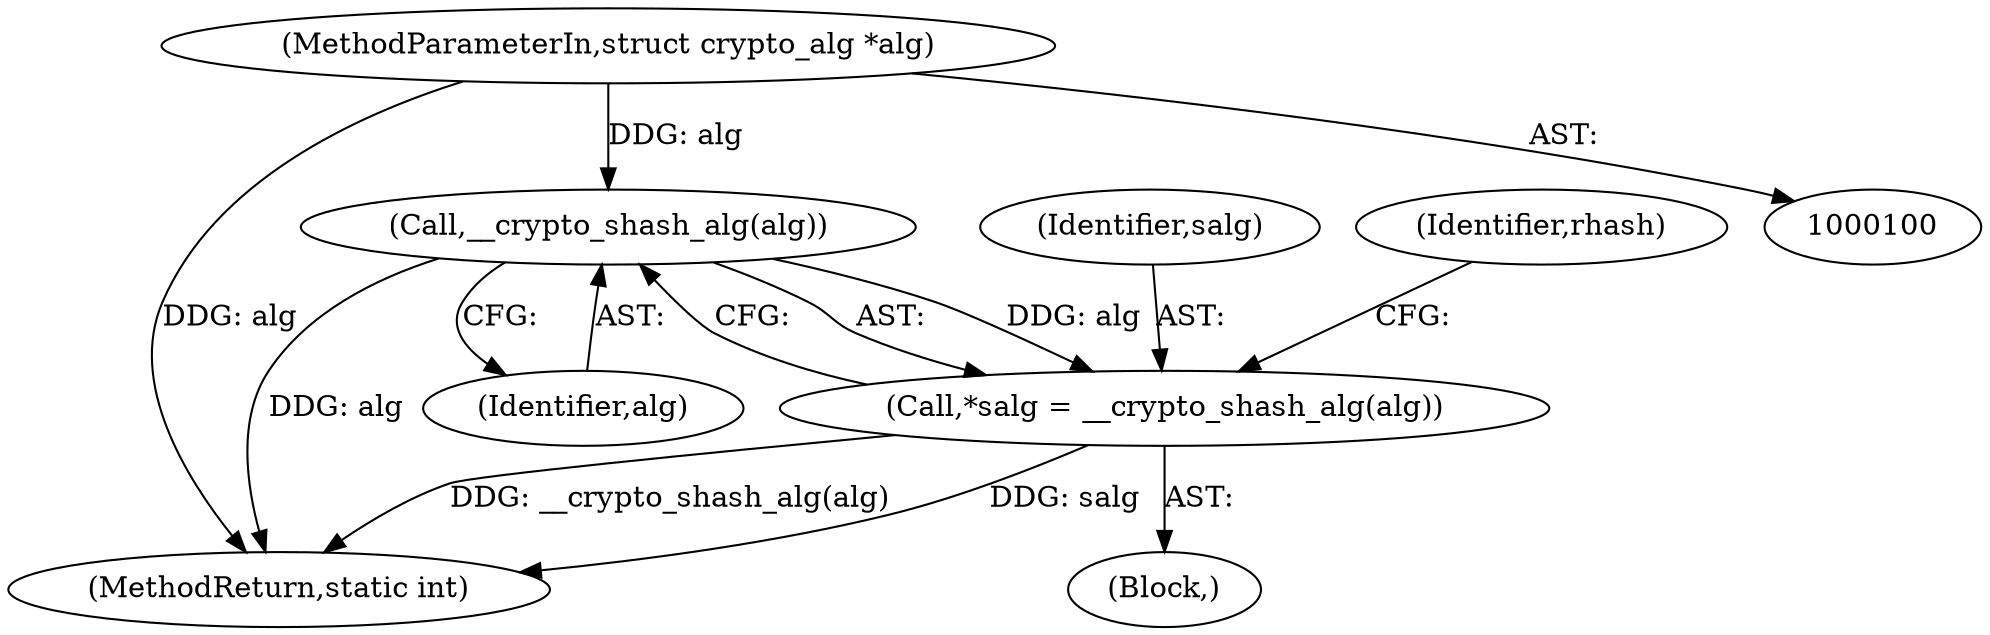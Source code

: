digraph "0_linux_9a5467bf7b6e9e02ec9c3da4e23747c05faeaac6_10@API" {
"1000108" [label="(Call,__crypto_shash_alg(alg))"];
"1000102" [label="(MethodParameterIn,struct crypto_alg *alg)"];
"1000106" [label="(Call,*salg = __crypto_shash_alg(alg))"];
"1000106" [label="(Call,*salg = __crypto_shash_alg(alg))"];
"1000148" [label="(MethodReturn,static int)"];
"1000108" [label="(Call,__crypto_shash_alg(alg))"];
"1000103" [label="(Block,)"];
"1000107" [label="(Identifier,salg)"];
"1000112" [label="(Identifier,rhash)"];
"1000102" [label="(MethodParameterIn,struct crypto_alg *alg)"];
"1000109" [label="(Identifier,alg)"];
"1000108" -> "1000106"  [label="AST: "];
"1000108" -> "1000109"  [label="CFG: "];
"1000109" -> "1000108"  [label="AST: "];
"1000106" -> "1000108"  [label="CFG: "];
"1000108" -> "1000148"  [label="DDG: alg"];
"1000108" -> "1000106"  [label="DDG: alg"];
"1000102" -> "1000108"  [label="DDG: alg"];
"1000102" -> "1000100"  [label="AST: "];
"1000102" -> "1000148"  [label="DDG: alg"];
"1000106" -> "1000103"  [label="AST: "];
"1000107" -> "1000106"  [label="AST: "];
"1000112" -> "1000106"  [label="CFG: "];
"1000106" -> "1000148"  [label="DDG: __crypto_shash_alg(alg)"];
"1000106" -> "1000148"  [label="DDG: salg"];
}
